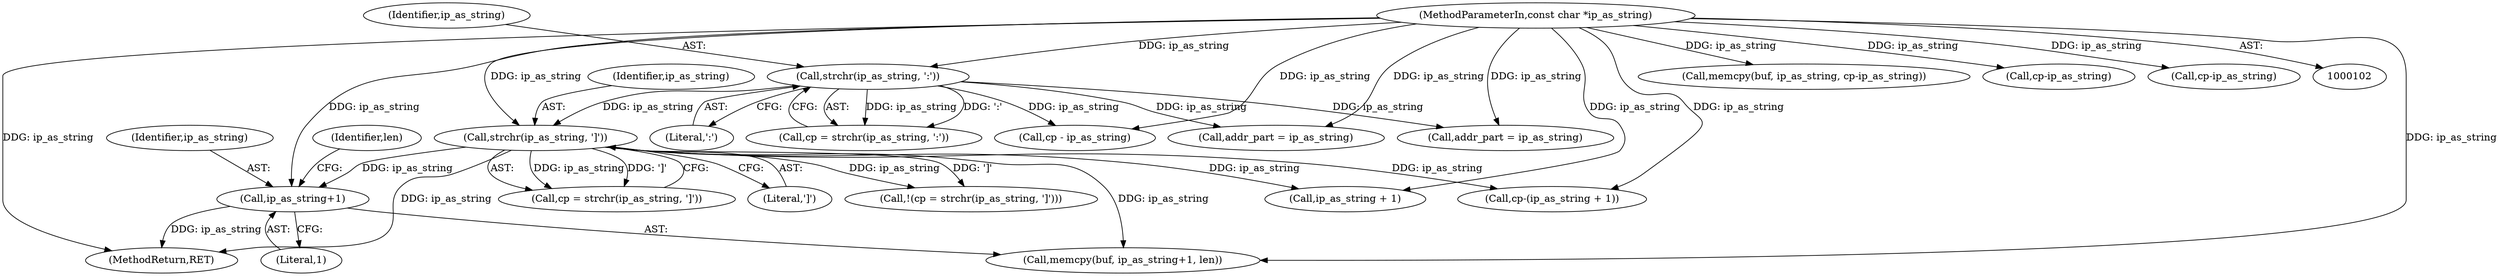 digraph "0_libevent_329acc18a0768c21ba22522f01a5c7f46cacc4d5@pointer" {
"1000156" [label="(Call,ip_as_string+1)"];
"1000103" [label="(MethodParameterIn,const char *ip_as_string)"];
"1000129" [label="(Call,strchr(ip_as_string, ']'))"];
"1000115" [label="(Call,strchr(ip_as_string, ':'))"];
"1000158" [label="(Literal,1)"];
"1000199" [label="(Call,addr_part = ip_as_string)"];
"1000113" [label="(Call,cp = strchr(ip_as_string, ':'))"];
"1000115" [label="(Call,strchr(ip_as_string, ':'))"];
"1000227" [label="(Call,memcpy(buf, ip_as_string, cp-ip_as_string))"];
"1000126" [label="(Call,!(cp = strchr(ip_as_string, ']')))"];
"1000156" [label="(Call,ip_as_string+1)"];
"1000138" [label="(Call,cp-(ip_as_string + 1))"];
"1000214" [label="(Call,cp - ip_as_string)"];
"1000130" [label="(Identifier,ip_as_string)"];
"1000428" [label="(MethodReturn,RET)"];
"1000140" [label="(Call,ip_as_string + 1)"];
"1000116" [label="(Identifier,ip_as_string)"];
"1000230" [label="(Call,cp-ip_as_string)"];
"1000250" [label="(Call,addr_part = ip_as_string)"];
"1000159" [label="(Identifier,len)"];
"1000103" [label="(MethodParameterIn,const char *ip_as_string)"];
"1000157" [label="(Identifier,ip_as_string)"];
"1000117" [label="(Literal,':')"];
"1000129" [label="(Call,strchr(ip_as_string, ']'))"];
"1000127" [label="(Call,cp = strchr(ip_as_string, ']'))"];
"1000236" [label="(Call,cp-ip_as_string)"];
"1000131" [label="(Literal,']')"];
"1000154" [label="(Call,memcpy(buf, ip_as_string+1, len))"];
"1000156" -> "1000154"  [label="AST: "];
"1000156" -> "1000158"  [label="CFG: "];
"1000157" -> "1000156"  [label="AST: "];
"1000158" -> "1000156"  [label="AST: "];
"1000159" -> "1000156"  [label="CFG: "];
"1000156" -> "1000428"  [label="DDG: ip_as_string"];
"1000103" -> "1000156"  [label="DDG: ip_as_string"];
"1000129" -> "1000156"  [label="DDG: ip_as_string"];
"1000103" -> "1000102"  [label="AST: "];
"1000103" -> "1000428"  [label="DDG: ip_as_string"];
"1000103" -> "1000115"  [label="DDG: ip_as_string"];
"1000103" -> "1000129"  [label="DDG: ip_as_string"];
"1000103" -> "1000138"  [label="DDG: ip_as_string"];
"1000103" -> "1000140"  [label="DDG: ip_as_string"];
"1000103" -> "1000154"  [label="DDG: ip_as_string"];
"1000103" -> "1000199"  [label="DDG: ip_as_string"];
"1000103" -> "1000214"  [label="DDG: ip_as_string"];
"1000103" -> "1000227"  [label="DDG: ip_as_string"];
"1000103" -> "1000230"  [label="DDG: ip_as_string"];
"1000103" -> "1000236"  [label="DDG: ip_as_string"];
"1000103" -> "1000250"  [label="DDG: ip_as_string"];
"1000129" -> "1000127"  [label="AST: "];
"1000129" -> "1000131"  [label="CFG: "];
"1000130" -> "1000129"  [label="AST: "];
"1000131" -> "1000129"  [label="AST: "];
"1000127" -> "1000129"  [label="CFG: "];
"1000129" -> "1000428"  [label="DDG: ip_as_string"];
"1000129" -> "1000126"  [label="DDG: ip_as_string"];
"1000129" -> "1000126"  [label="DDG: ']'"];
"1000129" -> "1000127"  [label="DDG: ip_as_string"];
"1000129" -> "1000127"  [label="DDG: ']'"];
"1000115" -> "1000129"  [label="DDG: ip_as_string"];
"1000129" -> "1000138"  [label="DDG: ip_as_string"];
"1000129" -> "1000140"  [label="DDG: ip_as_string"];
"1000129" -> "1000154"  [label="DDG: ip_as_string"];
"1000115" -> "1000113"  [label="AST: "];
"1000115" -> "1000117"  [label="CFG: "];
"1000116" -> "1000115"  [label="AST: "];
"1000117" -> "1000115"  [label="AST: "];
"1000113" -> "1000115"  [label="CFG: "];
"1000115" -> "1000113"  [label="DDG: ip_as_string"];
"1000115" -> "1000113"  [label="DDG: ':'"];
"1000115" -> "1000199"  [label="DDG: ip_as_string"];
"1000115" -> "1000214"  [label="DDG: ip_as_string"];
"1000115" -> "1000250"  [label="DDG: ip_as_string"];
}
